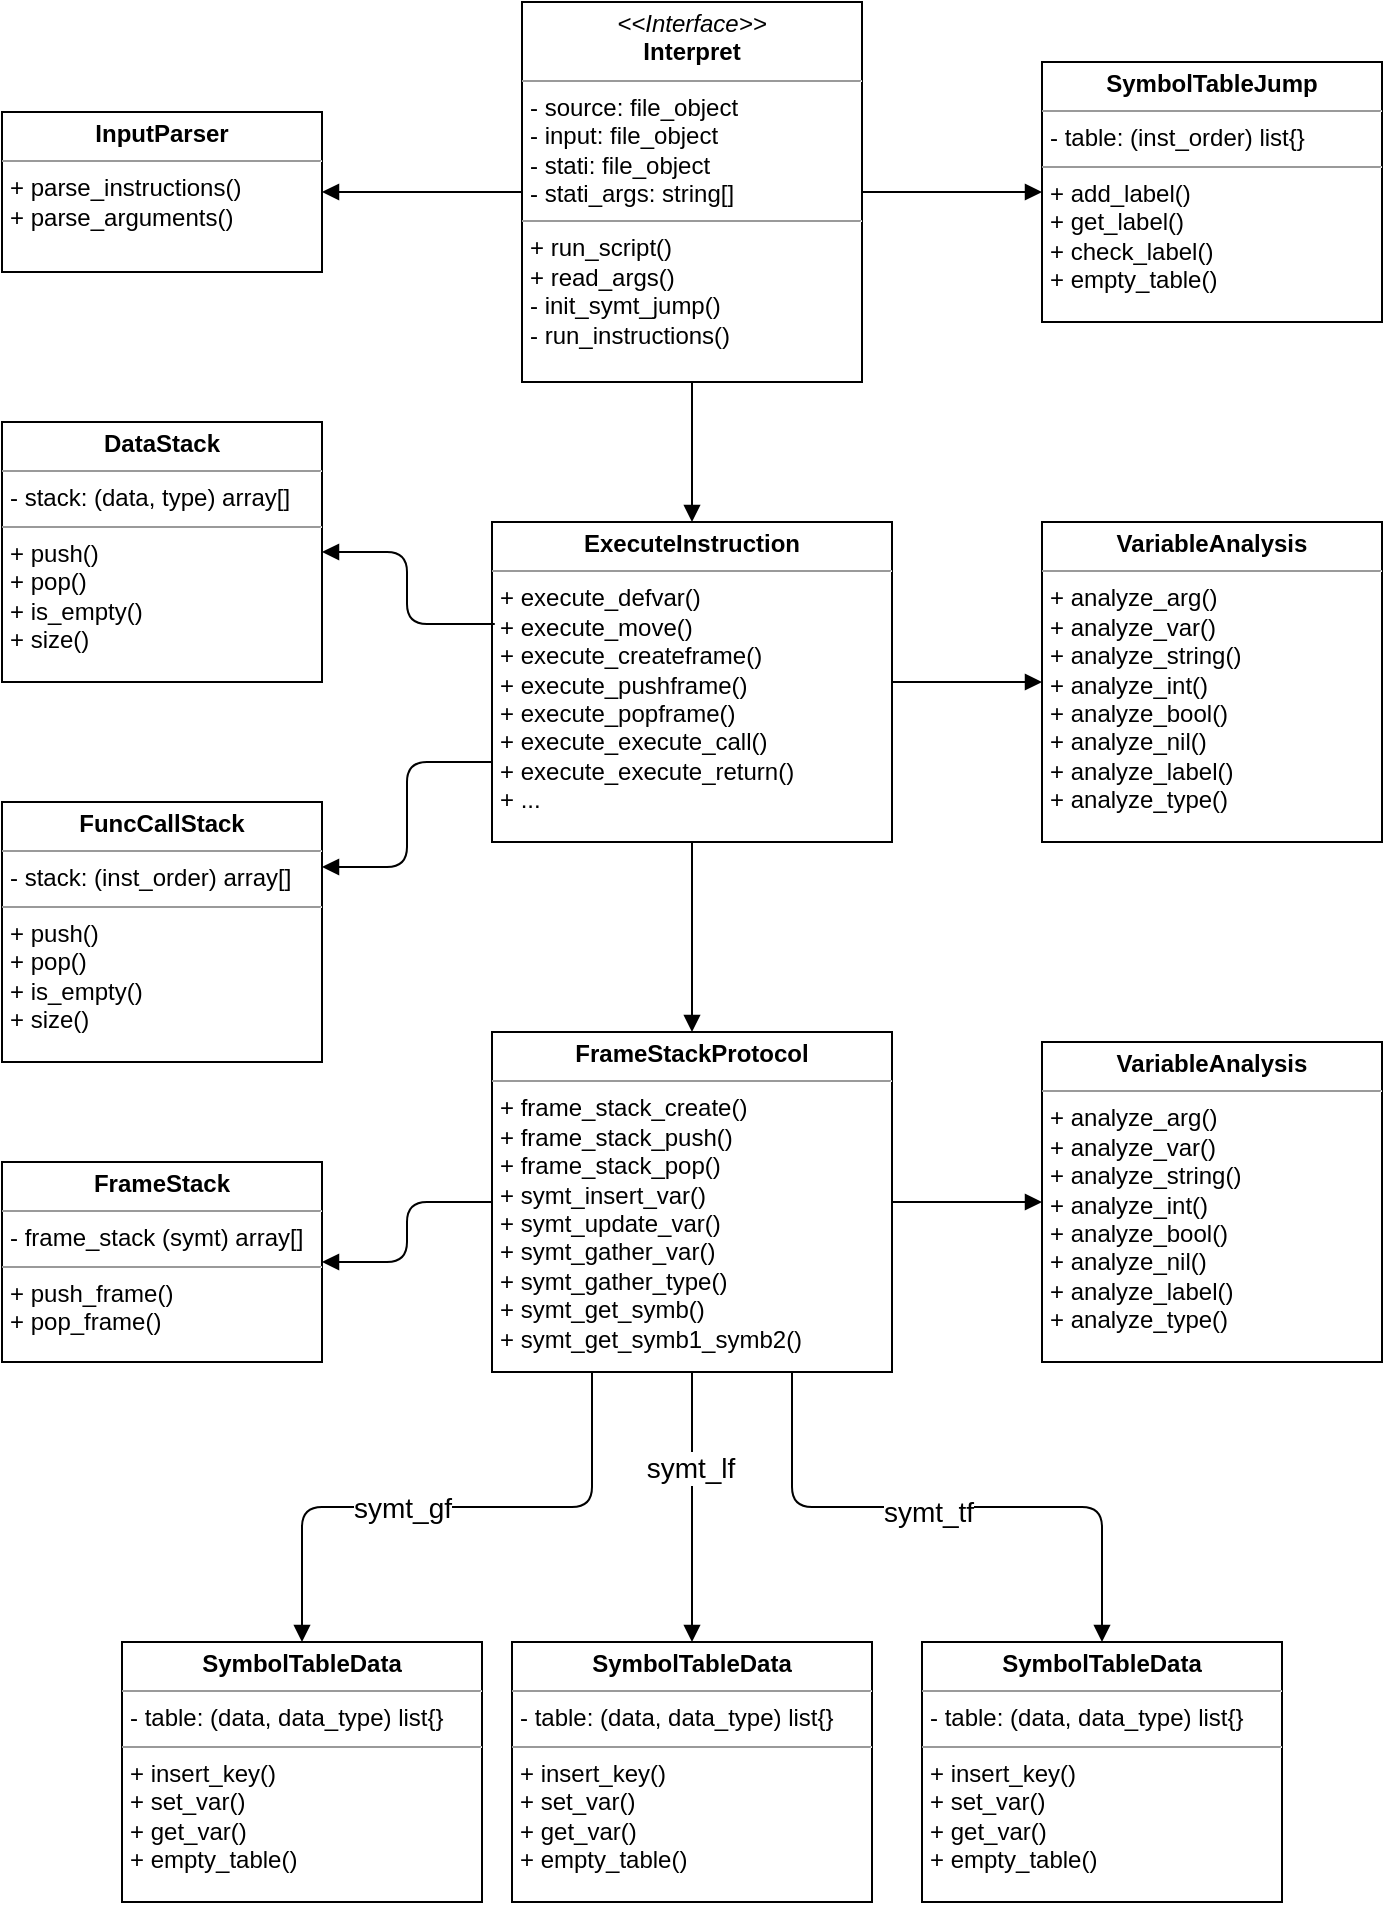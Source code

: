 <mxfile>
    <diagram id="7mINW34zETui4QWBk4Kv" name="Page-1">
        <mxGraphModel dx="1901" dy="1225" grid="1" gridSize="10" guides="1" tooltips="1" connect="1" arrows="1" fold="1" page="1" pageScale="1" pageWidth="850" pageHeight="1100" math="0" shadow="0">
            <root>
                <mxCell id="0"/>
                <mxCell id="1" parent="0"/>
                <mxCell id="6" value="&lt;p style=&quot;margin:0px;margin-top:4px;text-align:center;&quot;&gt;&lt;i&gt;&amp;lt;&amp;lt;Interface&amp;gt;&amp;gt;&lt;/i&gt;&lt;br&gt;&lt;b&gt;Interpret&lt;/b&gt;&lt;/p&gt;&lt;hr size=&quot;1&quot;&gt;&lt;p style=&quot;margin:0px;margin-left:4px;&quot;&gt;- source: file_object&lt;br&gt;&lt;/p&gt;&lt;p style=&quot;margin:0px;margin-left:4px;&quot;&gt;- input: file_object&lt;/p&gt;&lt;p style=&quot;margin:0px;margin-left:4px;&quot;&gt;- stati: file_object&lt;/p&gt;&lt;p style=&quot;margin:0px;margin-left:4px;&quot;&gt;- stati_args: string[]&lt;/p&gt;&lt;hr size=&quot;1&quot;&gt;&lt;p style=&quot;margin:0px;margin-left:4px;&quot;&gt;+ run_script()&lt;/p&gt;&lt;p style=&quot;margin:0px;margin-left:4px;&quot;&gt;+ read_args()&lt;/p&gt;&lt;p style=&quot;margin:0px;margin-left:4px;&quot;&gt;- init_symt_jump()&lt;br&gt;&lt;/p&gt;&lt;p style=&quot;margin:0px;margin-left:4px;&quot;&gt;- run_instructions()&lt;/p&gt;" style="verticalAlign=top;align=left;overflow=fill;fontSize=12;fontFamily=Helvetica;html=1;" parent="1" vertex="1">
                    <mxGeometry x="100" y="70" width="170" height="190" as="geometry"/>
                </mxCell>
                <mxCell id="7" value="&lt;p style=&quot;margin:0px;margin-top:4px;text-align:center;&quot;&gt;&lt;b&gt;ExecuteInstruction&lt;/b&gt;&lt;/p&gt;&lt;hr size=&quot;1&quot;&gt;&lt;p style=&quot;margin:0px;margin-left:4px;&quot;&gt;&lt;span style=&quot;background-color: initial;&quot;&gt;+ execute_defvar()&lt;/span&gt;&lt;/p&gt;&lt;p style=&quot;margin:0px;margin-left:4px;&quot;&gt;+ execute_move()&lt;br&gt;&lt;/p&gt;&lt;p style=&quot;margin:0px;margin-left:4px;&quot;&gt;+ execute_createframe()&lt;br&gt;&lt;/p&gt;&lt;p style=&quot;margin:0px;margin-left:4px;&quot;&gt;+ execute_pushframe()&lt;br&gt;&lt;/p&gt;&lt;p style=&quot;margin:0px;margin-left:4px;&quot;&gt;+ execute_popframe()&lt;br&gt;&lt;/p&gt;&lt;p style=&quot;margin:0px;margin-left:4px;&quot;&gt;+ execute_execute_call()&lt;br&gt;&lt;/p&gt;&lt;p style=&quot;margin:0px;margin-left:4px;&quot;&gt;+ execute_execute_return()&lt;/p&gt;&lt;p style=&quot;margin:0px;margin-left:4px;&quot;&gt;+ ...&lt;/p&gt;" style="verticalAlign=top;align=left;overflow=fill;fontSize=12;fontFamily=Helvetica;html=1;" parent="1" vertex="1">
                    <mxGeometry x="85" y="330" width="200" height="160" as="geometry"/>
                </mxCell>
                <mxCell id="13" value="&lt;p style=&quot;margin:0px;margin-top:4px;text-align:center;&quot;&gt;&lt;b&gt;FrameStack&lt;/b&gt;&lt;/p&gt;&lt;hr size=&quot;1&quot;&gt;&lt;p style=&quot;margin:0px;margin-left:4px;&quot;&gt;- frame_stack (symt) array[]&lt;/p&gt;&lt;hr size=&quot;1&quot;&gt;&lt;p style=&quot;margin:0px;margin-left:4px;&quot;&gt;&lt;span style=&quot;background-color: initial;&quot;&gt;+ push_frame()&lt;/span&gt;&lt;br&gt;&lt;/p&gt;&lt;p style=&quot;margin:0px;margin-left:4px;&quot;&gt;&lt;span style=&quot;background-color: initial;&quot;&gt;+ pop_frame()&lt;/span&gt;&lt;/p&gt;" style="verticalAlign=top;align=left;overflow=fill;fontSize=12;fontFamily=Helvetica;html=1;" parent="1" vertex="1">
                    <mxGeometry x="-160" y="650" width="160" height="100" as="geometry"/>
                </mxCell>
                <mxCell id="16" value="&lt;p style=&quot;margin:0px;margin-top:4px;text-align:center;&quot;&gt;&lt;b&gt;SymbolTableData&lt;/b&gt;&lt;/p&gt;&lt;hr size=&quot;1&quot;&gt;&lt;p style=&quot;margin:0px;margin-left:4px;&quot;&gt;- table: (data, data_type) list{}&lt;/p&gt;&lt;hr size=&quot;1&quot;&gt;&lt;p style=&quot;margin:0px;margin-left:4px;&quot;&gt;+ insert_key()&lt;/p&gt;&lt;p style=&quot;margin:0px;margin-left:4px;&quot;&gt;+ set_var()&lt;/p&gt;&lt;p style=&quot;margin:0px;margin-left:4px;&quot;&gt;+ get_var()&lt;/p&gt;&lt;p style=&quot;margin:0px;margin-left:4px;&quot;&gt;+ empty_table()&lt;/p&gt;" style="verticalAlign=top;align=left;overflow=fill;fontSize=12;fontFamily=Helvetica;html=1;" parent="1" vertex="1">
                    <mxGeometry x="300" y="890" width="180" height="130" as="geometry"/>
                </mxCell>
                <mxCell id="28" value="&lt;p style=&quot;margin:0px;margin-top:4px;text-align:center;&quot;&gt;&lt;b&gt;DataStack&lt;/b&gt;&lt;/p&gt;&lt;hr size=&quot;1&quot;&gt;&lt;p style=&quot;margin:0px;margin-left:4px;&quot;&gt;- stack: (data, type) array[]&amp;nbsp;&lt;/p&gt;&lt;hr size=&quot;1&quot;&gt;&lt;p style=&quot;margin:0px;margin-left:4px;&quot;&gt;+ push()&lt;/p&gt;&lt;p style=&quot;margin:0px;margin-left:4px;&quot;&gt;+ pop()&lt;/p&gt;&lt;p style=&quot;margin:0px;margin-left:4px;&quot;&gt;+ is_empty()&lt;/p&gt;&lt;p style=&quot;margin:0px;margin-left:4px;&quot;&gt;+ size()&lt;/p&gt;" style="verticalAlign=top;align=left;overflow=fill;fontSize=12;fontFamily=Helvetica;html=1;" parent="1" vertex="1">
                    <mxGeometry x="-160" y="280" width="160" height="130" as="geometry"/>
                </mxCell>
                <mxCell id="43" value="&lt;p style=&quot;margin:0px;margin-top:4px;text-align:center;&quot;&gt;&lt;b&gt;InputParser&lt;/b&gt;&lt;/p&gt;&lt;hr size=&quot;1&quot;&gt;&lt;p style=&quot;margin:0px;margin-left:4px;&quot;&gt;&lt;/p&gt;&lt;p style=&quot;margin:0px;margin-left:4px;&quot;&gt;+ parse_instructions()&lt;/p&gt;&lt;p style=&quot;margin:0px;margin-left:4px;&quot;&gt;+ parse_arguments()&lt;/p&gt;" style="verticalAlign=top;align=left;overflow=fill;fontSize=12;fontFamily=Helvetica;html=1;" vertex="1" parent="1">
                    <mxGeometry x="-160" y="125" width="160" height="80" as="geometry"/>
                </mxCell>
                <mxCell id="55" value="&lt;p style=&quot;margin:0px;margin-top:4px;text-align:center;&quot;&gt;&lt;b&gt;SymbolTableJump&lt;/b&gt;&lt;/p&gt;&lt;hr size=&quot;1&quot;&gt;&lt;p style=&quot;margin:0px;margin-left:4px;&quot;&gt;- table: (inst_order) list{}&lt;/p&gt;&lt;hr size=&quot;1&quot;&gt;&lt;p style=&quot;margin:0px;margin-left:4px;&quot;&gt;+ add_label()&lt;/p&gt;&lt;p style=&quot;margin:0px;margin-left:4px;&quot;&gt;+ get_label()&lt;/p&gt;&lt;p style=&quot;margin:0px;margin-left:4px;&quot;&gt;+ check_label()&lt;/p&gt;&lt;p style=&quot;margin:0px;margin-left:4px;&quot;&gt;+ empty_table()&lt;/p&gt;" style="verticalAlign=top;align=left;overflow=fill;fontSize=12;fontFamily=Helvetica;html=1;" vertex="1" parent="1">
                    <mxGeometry x="360" y="100" width="170" height="130" as="geometry"/>
                </mxCell>
                <mxCell id="61" value="&lt;p style=&quot;margin:0px;margin-top:4px;text-align:center;&quot;&gt;&lt;b&gt;VariableAnalysis&lt;/b&gt;&lt;/p&gt;&lt;hr size=&quot;1&quot;&gt;&lt;p style=&quot;margin:0px;margin-left:4px;&quot;&gt;&lt;span style=&quot;background-color: initial;&quot;&gt;+ analyze_arg()&lt;/span&gt;&lt;/p&gt;&lt;p style=&quot;margin:0px;margin-left:4px;&quot;&gt;&lt;span style=&quot;background-color: initial;&quot;&gt;+ analyze_var()&lt;/span&gt;&lt;/p&gt;&lt;p style=&quot;margin:0px;margin-left:4px;&quot;&gt;&lt;span style=&quot;background-color: initial;&quot;&gt;+ analyze_string()&lt;/span&gt;&lt;/p&gt;&lt;p style=&quot;margin:0px;margin-left:4px;&quot;&gt;&lt;span style=&quot;background-color: initial;&quot;&gt;+ analyze_int()&lt;/span&gt;&lt;/p&gt;&lt;p style=&quot;margin:0px;margin-left:4px;&quot;&gt;&lt;span style=&quot;background-color: initial;&quot;&gt;+ analyze_bool()&lt;/span&gt;&lt;/p&gt;&lt;p style=&quot;margin:0px;margin-left:4px;&quot;&gt;&lt;span style=&quot;background-color: initial;&quot;&gt;+ analyze_nil()&lt;/span&gt;&lt;/p&gt;&lt;p style=&quot;margin:0px;margin-left:4px;&quot;&gt;&lt;span style=&quot;background-color: initial;&quot;&gt;+ analyze_label()&lt;/span&gt;&lt;/p&gt;&lt;p style=&quot;margin:0px;margin-left:4px;&quot;&gt;&lt;span style=&quot;background-color: initial;&quot;&gt;+ analyze_type()&lt;/span&gt;&lt;/p&gt;" style="verticalAlign=top;align=left;overflow=fill;fontSize=12;fontFamily=Helvetica;html=1;" vertex="1" parent="1">
                    <mxGeometry x="360" y="330" width="170" height="160" as="geometry"/>
                </mxCell>
                <mxCell id="69" value="" style="endArrow=block;endFill=1;html=1;edgeStyle=orthogonalEdgeStyle;align=left;verticalAlign=top;fontSize=11;exitX=1;exitY=0.5;exitDx=0;exitDy=0;entryX=0;entryY=0.5;entryDx=0;entryDy=0;" edge="1" parent="1" source="7" target="61">
                    <mxGeometry x="-1" relative="1" as="geometry">
                        <mxPoint x="320" y="450" as="sourcePoint"/>
                        <mxPoint x="440" y="412" as="targetPoint"/>
                    </mxGeometry>
                </mxCell>
                <mxCell id="79" value="" style="endArrow=block;endFill=1;html=1;edgeStyle=orthogonalEdgeStyle;align=left;verticalAlign=top;fontSize=11;exitX=0.5;exitY=1;exitDx=0;exitDy=0;entryX=0.5;entryY=0;entryDx=0;entryDy=0;" edge="1" parent="1" source="7" target="103">
                    <mxGeometry x="-1" relative="1" as="geometry">
                        <mxPoint x="151.1" y="570" as="sourcePoint"/>
                        <mxPoint x="185" y="580" as="targetPoint"/>
                    </mxGeometry>
                </mxCell>
                <mxCell id="80" value="" style="endArrow=block;endFill=1;html=1;edgeStyle=orthogonalEdgeStyle;align=left;verticalAlign=top;fontSize=11;exitX=0;exitY=0.5;exitDx=0;exitDy=0;entryX=1;entryY=0.5;entryDx=0;entryDy=0;" edge="1" parent="1" source="6" target="43">
                    <mxGeometry x="-1" relative="1" as="geometry">
                        <mxPoint x="-10" y="270" as="sourcePoint"/>
                        <mxPoint x="-10" y="410" as="targetPoint"/>
                    </mxGeometry>
                </mxCell>
                <mxCell id="82" value="" style="endArrow=block;endFill=1;html=1;edgeStyle=orthogonalEdgeStyle;align=left;verticalAlign=top;fontSize=11;exitX=0.5;exitY=1;exitDx=0;exitDy=0;entryX=0.5;entryY=0;entryDx=0;entryDy=0;" edge="1" parent="1" source="6" target="7">
                    <mxGeometry x="-1" relative="1" as="geometry">
                        <mxPoint x="425" y="300" as="sourcePoint"/>
                        <mxPoint x="425" y="440" as="targetPoint"/>
                    </mxGeometry>
                </mxCell>
                <mxCell id="83" value="" style="endArrow=block;endFill=1;html=1;edgeStyle=orthogonalEdgeStyle;align=left;verticalAlign=top;fontSize=11;entryX=0;entryY=0.5;entryDx=0;entryDy=0;exitX=1;exitY=0.5;exitDx=0;exitDy=0;" edge="1" parent="1" source="6" target="55">
                    <mxGeometry x="-1" relative="1" as="geometry">
                        <mxPoint x="520" y="290" as="sourcePoint"/>
                        <mxPoint x="395" y="350" as="targetPoint"/>
                    </mxGeometry>
                </mxCell>
                <mxCell id="84" value="" style="endArrow=block;endFill=1;html=1;edgeStyle=orthogonalEdgeStyle;align=left;verticalAlign=top;fontSize=11;exitX=0.007;exitY=0.319;exitDx=0;exitDy=0;entryX=1;entryY=0.5;entryDx=0;entryDy=0;exitPerimeter=0;" edge="1" parent="1" source="7" target="28">
                    <mxGeometry x="-1" relative="1" as="geometry">
                        <mxPoint x="1.137e-13" y="570" as="sourcePoint"/>
                        <mxPoint x="57.8" y="615.94" as="targetPoint"/>
                    </mxGeometry>
                </mxCell>
                <mxCell id="86" value="&lt;p style=&quot;margin:0px;margin-top:4px;text-align:center;&quot;&gt;&lt;b&gt;FuncCallStack&lt;/b&gt;&lt;/p&gt;&lt;hr size=&quot;1&quot;&gt;&lt;p style=&quot;margin:0px;margin-left:4px;&quot;&gt;- stack: (inst_order) array[]&lt;/p&gt;&lt;hr size=&quot;1&quot;&gt;&lt;p style=&quot;margin:0px;margin-left:4px;&quot;&gt;+ push()&lt;/p&gt;&lt;p style=&quot;margin:0px;margin-left:4px;&quot;&gt;+ pop()&lt;/p&gt;&lt;p style=&quot;margin:0px;margin-left:4px;&quot;&gt;+ is_empty()&lt;/p&gt;&lt;p style=&quot;margin:0px;margin-left:4px;&quot;&gt;+ size()&lt;/p&gt;" style="verticalAlign=top;align=left;overflow=fill;fontSize=12;fontFamily=Helvetica;html=1;" vertex="1" parent="1">
                    <mxGeometry x="-160" y="470" width="160" height="130" as="geometry"/>
                </mxCell>
                <mxCell id="87" value="" style="endArrow=block;endFill=1;html=1;edgeStyle=orthogonalEdgeStyle;align=left;verticalAlign=top;fontSize=11;exitX=0;exitY=0.75;exitDx=0;exitDy=0;entryX=1;entryY=0.25;entryDx=0;entryDy=0;" edge="1" parent="1" source="7" target="86">
                    <mxGeometry x="-1" relative="1" as="geometry">
                        <mxPoint x="100" y="563.5" as="sourcePoint"/>
                        <mxPoint x="15" y="536" as="targetPoint"/>
                    </mxGeometry>
                </mxCell>
                <mxCell id="88" value="" style="endArrow=block;endFill=1;html=1;edgeStyle=orthogonalEdgeStyle;align=left;verticalAlign=top;fontSize=11;entryX=0.5;entryY=0;entryDx=0;entryDy=0;exitX=0.75;exitY=1;exitDx=0;exitDy=0;" edge="1" parent="1" source="103" target="16">
                    <mxGeometry x="-1" relative="1" as="geometry">
                        <mxPoint x="237.5" y="760" as="sourcePoint"/>
                        <mxPoint x="493.47" y="428.62" as="targetPoint"/>
                    </mxGeometry>
                </mxCell>
                <mxCell id="102" value="symt_tf" style="edgeLabel;html=1;align=center;verticalAlign=middle;resizable=0;points=[];fontSize=14;" vertex="1" connectable="0" parent="88">
                    <mxGeometry x="-0.07" y="-2" relative="1" as="geometry">
                        <mxPoint as="offset"/>
                    </mxGeometry>
                </mxCell>
                <mxCell id="91" value="" style="endArrow=block;endFill=1;html=1;edgeStyle=orthogonalEdgeStyle;align=left;verticalAlign=top;fontSize=11;entryX=1;entryY=0.5;entryDx=0;entryDy=0;exitX=0;exitY=0.5;exitDx=0;exitDy=0;" edge="1" parent="1" source="103" target="13">
                    <mxGeometry x="-1" relative="1" as="geometry">
                        <mxPoint x="80" y="670" as="sourcePoint"/>
                        <mxPoint x="52.5" y="710" as="targetPoint"/>
                    </mxGeometry>
                </mxCell>
                <mxCell id="92" value="&lt;p style=&quot;margin:0px;margin-top:4px;text-align:center;&quot;&gt;&lt;b&gt;VariableAnalysis&lt;/b&gt;&lt;/p&gt;&lt;hr size=&quot;1&quot;&gt;&lt;p style=&quot;margin:0px;margin-left:4px;&quot;&gt;&lt;span style=&quot;background-color: initial;&quot;&gt;+ analyze_arg()&lt;/span&gt;&lt;/p&gt;&lt;p style=&quot;margin:0px;margin-left:4px;&quot;&gt;&lt;span style=&quot;background-color: initial;&quot;&gt;+ analyze_var()&lt;/span&gt;&lt;/p&gt;&lt;p style=&quot;margin:0px;margin-left:4px;&quot;&gt;&lt;span style=&quot;background-color: initial;&quot;&gt;+ analyze_string()&lt;/span&gt;&lt;/p&gt;&lt;p style=&quot;margin:0px;margin-left:4px;&quot;&gt;&lt;span style=&quot;background-color: initial;&quot;&gt;+ analyze_int()&lt;/span&gt;&lt;/p&gt;&lt;p style=&quot;margin:0px;margin-left:4px;&quot;&gt;&lt;span style=&quot;background-color: initial;&quot;&gt;+ analyze_bool()&lt;/span&gt;&lt;/p&gt;&lt;p style=&quot;margin:0px;margin-left:4px;&quot;&gt;&lt;span style=&quot;background-color: initial;&quot;&gt;+ analyze_nil()&lt;/span&gt;&lt;/p&gt;&lt;p style=&quot;margin:0px;margin-left:4px;&quot;&gt;&lt;span style=&quot;background-color: initial;&quot;&gt;+ analyze_label()&lt;/span&gt;&lt;/p&gt;&lt;p style=&quot;margin:0px;margin-left:4px;&quot;&gt;&lt;span style=&quot;background-color: initial;&quot;&gt;+ analyze_type()&lt;/span&gt;&lt;/p&gt;" style="verticalAlign=top;align=left;overflow=fill;fontSize=12;fontFamily=Helvetica;html=1;" vertex="1" parent="1">
                    <mxGeometry x="360" y="590" width="170" height="160" as="geometry"/>
                </mxCell>
                <mxCell id="93" value="" style="endArrow=block;endFill=1;html=1;edgeStyle=orthogonalEdgeStyle;align=left;verticalAlign=top;fontSize=11;entryX=0;entryY=0.5;entryDx=0;entryDy=0;exitX=1;exitY=0.5;exitDx=0;exitDy=0;" edge="1" parent="1" source="103" target="92">
                    <mxGeometry x="-1" relative="1" as="geometry">
                        <mxPoint x="290" y="670" as="sourcePoint"/>
                        <mxPoint x="457.5" y="845" as="targetPoint"/>
                    </mxGeometry>
                </mxCell>
                <mxCell id="96" value="&lt;p style=&quot;margin:0px;margin-top:4px;text-align:center;&quot;&gt;&lt;b&gt;SymbolTableData&lt;/b&gt;&lt;/p&gt;&lt;hr size=&quot;1&quot;&gt;&lt;p style=&quot;margin:0px;margin-left:4px;&quot;&gt;- table: (data, data_type) list{}&lt;/p&gt;&lt;hr size=&quot;1&quot;&gt;&lt;p style=&quot;margin:0px;margin-left:4px;&quot;&gt;+ insert_key()&lt;/p&gt;&lt;p style=&quot;margin:0px;margin-left:4px;&quot;&gt;+ set_var()&lt;/p&gt;&lt;p style=&quot;margin:0px;margin-left:4px;&quot;&gt;+ get_var()&lt;/p&gt;&lt;p style=&quot;margin:0px;margin-left:4px;&quot;&gt;+ empty_table()&lt;/p&gt;" style="verticalAlign=top;align=left;overflow=fill;fontSize=12;fontFamily=Helvetica;html=1;" vertex="1" parent="1">
                    <mxGeometry x="95" y="890" width="180" height="130" as="geometry"/>
                </mxCell>
                <mxCell id="97" value="&lt;p style=&quot;margin:0px;margin-top:4px;text-align:center;&quot;&gt;&lt;b&gt;SymbolTableData&lt;/b&gt;&lt;/p&gt;&lt;hr size=&quot;1&quot;&gt;&lt;p style=&quot;margin:0px;margin-left:4px;&quot;&gt;- table: (data, data_type) list{}&lt;/p&gt;&lt;hr size=&quot;1&quot;&gt;&lt;p style=&quot;margin:0px;margin-left:4px;&quot;&gt;+ insert_key()&lt;/p&gt;&lt;p style=&quot;margin:0px;margin-left:4px;&quot;&gt;+ set_var()&lt;/p&gt;&lt;p style=&quot;margin:0px;margin-left:4px;&quot;&gt;+ get_var()&lt;/p&gt;&lt;p style=&quot;margin:0px;margin-left:4px;&quot;&gt;+ empty_table()&lt;/p&gt;" style="verticalAlign=top;align=left;overflow=fill;fontSize=12;fontFamily=Helvetica;html=1;" vertex="1" parent="1">
                    <mxGeometry x="-100" y="890" width="180" height="130" as="geometry"/>
                </mxCell>
                <mxCell id="98" value="" style="endArrow=block;endFill=1;html=1;edgeStyle=orthogonalEdgeStyle;align=left;verticalAlign=top;fontSize=11;exitX=0.5;exitY=1;exitDx=0;exitDy=0;" edge="1" parent="1" source="103" target="96">
                    <mxGeometry x="-1" relative="1" as="geometry">
                        <mxPoint x="185" y="760" as="sourcePoint"/>
                        <mxPoint x="360" y="920" as="targetPoint"/>
                    </mxGeometry>
                </mxCell>
                <mxCell id="101" value="symt_lf" style="edgeLabel;html=1;align=center;verticalAlign=middle;resizable=0;points=[];fontSize=14;" vertex="1" connectable="0" parent="98">
                    <mxGeometry x="-0.293" y="-1" relative="1" as="geometry">
                        <mxPoint as="offset"/>
                    </mxGeometry>
                </mxCell>
                <mxCell id="99" value="" style="endArrow=block;endFill=1;html=1;edgeStyle=orthogonalEdgeStyle;align=left;verticalAlign=top;fontSize=11;exitX=0.25;exitY=1;exitDx=0;exitDy=0;entryX=0.5;entryY=0;entryDx=0;entryDy=0;" edge="1" parent="1" source="103" target="97">
                    <mxGeometry x="-1" relative="1" as="geometry">
                        <mxPoint x="132.5" y="760" as="sourcePoint"/>
                        <mxPoint x="250" y="900" as="targetPoint"/>
                    </mxGeometry>
                </mxCell>
                <mxCell id="100" value="&lt;font style=&quot;font-size: 14px;&quot;&gt;symt_gf&lt;/font&gt;" style="edgeLabel;html=1;align=center;verticalAlign=middle;resizable=0;points=[];fontSize=11;" vertex="1" connectable="0" parent="99">
                    <mxGeometry x="0.164" relative="1" as="geometry">
                        <mxPoint as="offset"/>
                    </mxGeometry>
                </mxCell>
                <mxCell id="103" value="&lt;p style=&quot;margin:0px;margin-top:4px;text-align:center;&quot;&gt;&lt;b&gt;FrameStackProtocol&lt;/b&gt;&lt;br&gt;&lt;/p&gt;&lt;hr size=&quot;1&quot;&gt;&lt;p style=&quot;margin: 0px 0px 0px 4px;&quot;&gt;+ frame_stack_create()&lt;/p&gt;&lt;p style=&quot;margin: 0px 0px 0px 4px;&quot;&gt;+ frame_stack_push()&lt;/p&gt;&lt;p style=&quot;margin: 0px 0px 0px 4px;&quot;&gt;+ frame_stack_pop()&lt;/p&gt;&lt;p style=&quot;margin: 0px 0px 0px 4px;&quot;&gt;+ symt_insert_var()&lt;/p&gt;&lt;p style=&quot;margin: 0px 0px 0px 4px;&quot;&gt;+ symt_update_var()&lt;/p&gt;&lt;p style=&quot;margin: 0px 0px 0px 4px;&quot;&gt;+ symt_gather_var()&lt;/p&gt;&lt;p style=&quot;margin: 0px 0px 0px 4px;&quot;&gt;+ symt_gather_type()&lt;/p&gt;&lt;p style=&quot;margin: 0px 0px 0px 4px;&quot;&gt;&lt;span style=&quot;background-color: initial;&quot;&gt;+ symt_get_symb()&lt;/span&gt;&lt;br&gt;&lt;/p&gt;&lt;p style=&quot;margin: 0px 0px 0px 4px;&quot;&gt;&lt;span style=&quot;background-color: initial;&quot;&gt;+ symt_get_symb1_symb2()&lt;/span&gt;&lt;/p&gt;" style="verticalAlign=top;align=left;overflow=fill;fontSize=12;fontFamily=Helvetica;html=1;" vertex="1" parent="1">
                    <mxGeometry x="85" y="585" width="200" height="170" as="geometry"/>
                </mxCell>
            </root>
        </mxGraphModel>
    </diagram>
</mxfile>